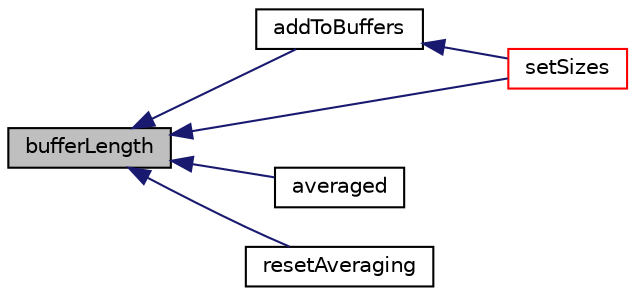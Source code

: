 digraph "bufferLength"
{
  bgcolor="transparent";
  edge [fontname="Helvetica",fontsize="10",labelfontname="Helvetica",labelfontsize="10"];
  node [fontname="Helvetica",fontsize="10",shape=record];
  rankdir="LR";
  Node1 [label="bufferLength",height=0.2,width=0.4,color="black", fillcolor="grey75", style="filled", fontcolor="black"];
  Node1 -> Node2 [dir="back",color="midnightblue",fontsize="10",style="solid",fontname="Helvetica"];
  Node2 [label="addToBuffers",height=0.2,width=0.4,color="black",URL="$a00167.html#a65f9e93829a570cf0e4bc33f55c49f99"];
  Node2 -> Node3 [dir="back",color="midnightblue",fontsize="10",style="solid",fontname="Helvetica"];
  Node3 [label="setSizes",height=0.2,width=0.4,color="red",URL="$a00167.html#aeb93169fe7e41ac482fb807b5fc7778c"];
  Node1 -> Node4 [dir="back",color="midnightblue",fontsize="10",style="solid",fontname="Helvetica"];
  Node4 [label="averaged",height=0.2,width=0.4,color="black",URL="$a00167.html#ab2bb3c7516f8c45c3c4e02cd7835073d"];
  Node1 -> Node5 [dir="back",color="midnightblue",fontsize="10",style="solid",fontname="Helvetica"];
  Node5 [label="resetAveraging",height=0.2,width=0.4,color="black",URL="$a00167.html#aad160cc5cb0d8f4dd055e311c2837280"];
  Node1 -> Node3 [dir="back",color="midnightblue",fontsize="10",style="solid",fontname="Helvetica"];
}
